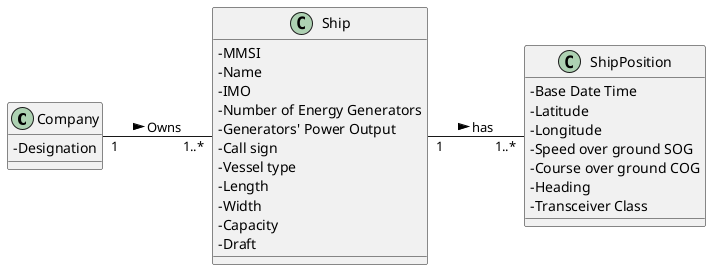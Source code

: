 @startuml
'https://plantuml.com/class-diagram

skinparam classAttributeIconSize 0
left to right direction

class Company {
-Designation
}

class Ship {
-MMSI
-Name
-IMO
-Number of Energy Generators
-Generators' Power Output
-Call sign
-Vessel type
-Length
-Width
-Capacity
-Draft
}

class ShipPosition {
-Base Date Time
-Latitude
-Longitude
-Speed over ground SOG
-Course over ground COG
-Heading
-Transceiver Class
}


Company "1" -- "1..*" Ship : Owns >
Ship "1" -- "1..*" ShipPosition : has >

@enduml